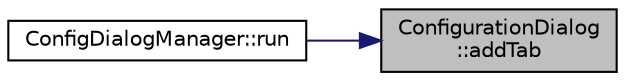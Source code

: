 digraph "ConfigurationDialog::addTab"
{
 // LATEX_PDF_SIZE
  edge [fontname="Helvetica",fontsize="10",labelfontname="Helvetica",labelfontsize="10"];
  node [fontname="Helvetica",fontsize="10",shape=record];
  rankdir="RL";
  Node1 [label="ConfigurationDialog\l::addTab",height=0.2,width=0.4,color="black", fillcolor="grey75", style="filled", fontcolor="black",tooltip=" "];
  Node1 -> Node2 [dir="back",color="midnightblue",fontsize="10",style="solid",fontname="Helvetica"];
  Node2 [label="ConfigDialogManager::run",height=0.2,width=0.4,color="black", fillcolor="white", style="filled",URL="$class_config_dialog_manager.html#a3a202c651eadb036bb3e5bbdaaa84eb1",tooltip=" "];
}
